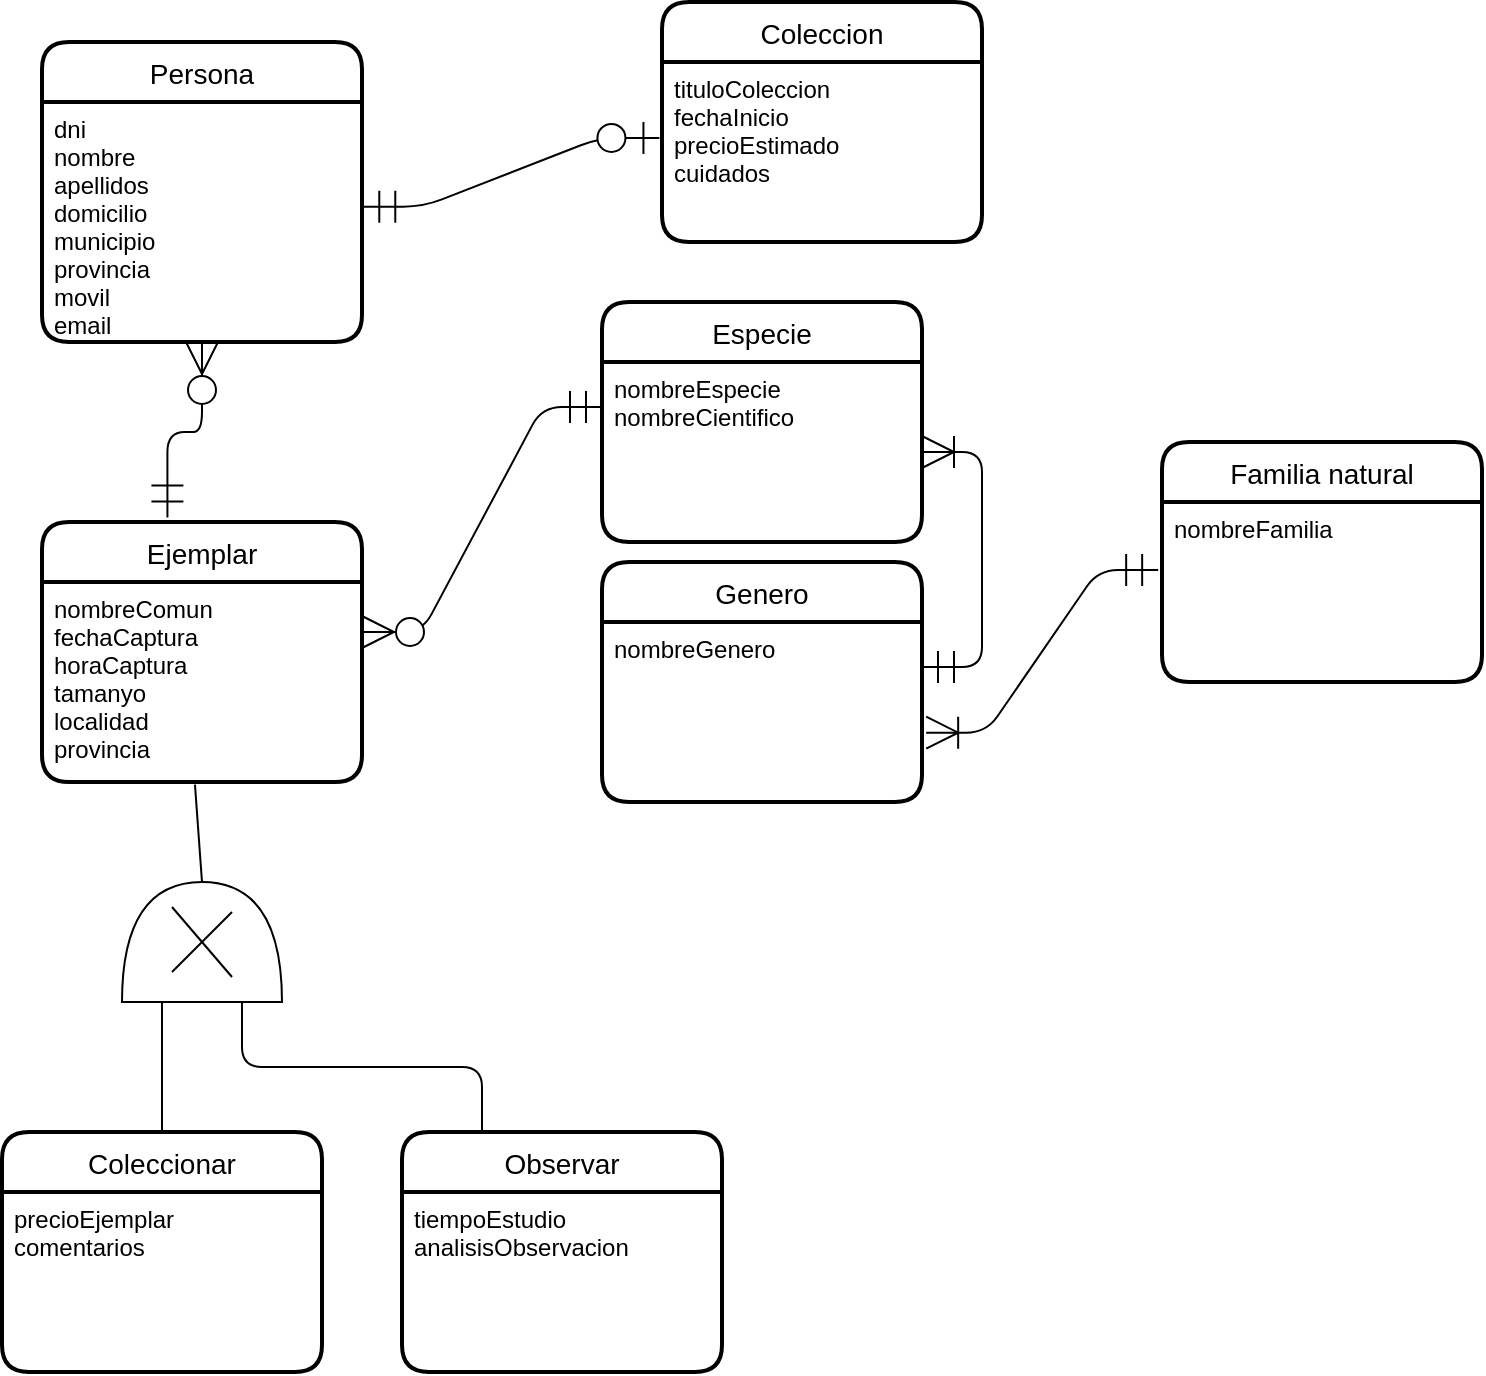 <mxfile version="15.3.5" type="device"><diagram id="a9fQ5domOc9FGB_NNMdu" name="Page-1"><mxGraphModel dx="652" dy="390" grid="1" gridSize="10" guides="1" tooltips="1" connect="1" arrows="1" fold="1" page="1" pageScale="1" pageWidth="827" pageHeight="1169" math="0" shadow="0"><root><mxCell id="0"/><mxCell id="1" parent="0"/><mxCell id="FMG6vYNVfReEuKsyCfdG-1" value="Persona" style="swimlane;childLayout=stackLayout;horizontal=1;startSize=30;horizontalStack=0;rounded=1;fontSize=14;fontStyle=0;strokeWidth=2;resizeParent=0;resizeLast=1;shadow=0;dashed=0;align=center;hachureGap=4;pointerEvents=0;" vertex="1" parent="1"><mxGeometry x="40" y="40" width="160" height="150" as="geometry"/></mxCell><mxCell id="FMG6vYNVfReEuKsyCfdG-2" value="dni&#10;nombre&#10;apellidos&#10;domicilio&#10;municipio&#10;provincia&#10;movil&#10;email" style="align=left;strokeColor=none;fillColor=none;spacingLeft=4;fontSize=12;verticalAlign=top;resizable=0;rotatable=0;part=1;" vertex="1" parent="FMG6vYNVfReEuKsyCfdG-1"><mxGeometry y="30" width="160" height="120" as="geometry"/></mxCell><mxCell id="FMG6vYNVfReEuKsyCfdG-3" value="Ejemplar" style="swimlane;childLayout=stackLayout;horizontal=1;startSize=30;horizontalStack=0;rounded=1;fontSize=14;fontStyle=0;strokeWidth=2;resizeParent=0;resizeLast=1;shadow=0;dashed=0;align=center;hachureGap=4;pointerEvents=0;" vertex="1" parent="1"><mxGeometry x="40" y="280" width="160" height="130" as="geometry"/></mxCell><mxCell id="FMG6vYNVfReEuKsyCfdG-4" value="nombreComun&#10;fechaCaptura&#10;horaCaptura&#10;tamanyo&#10;localidad&#10;provincia" style="align=left;strokeColor=none;fillColor=none;spacingLeft=4;fontSize=12;verticalAlign=top;resizable=0;rotatable=0;part=1;" vertex="1" parent="FMG6vYNVfReEuKsyCfdG-3"><mxGeometry y="30" width="160" height="100" as="geometry"/></mxCell><mxCell id="FMG6vYNVfReEuKsyCfdG-5" value="Especie" style="swimlane;childLayout=stackLayout;horizontal=1;startSize=30;horizontalStack=0;rounded=1;fontSize=14;fontStyle=0;strokeWidth=2;resizeParent=0;resizeLast=1;shadow=0;dashed=0;align=center;hachureGap=4;pointerEvents=0;" vertex="1" parent="1"><mxGeometry x="320" y="170" width="160" height="120" as="geometry"/></mxCell><mxCell id="FMG6vYNVfReEuKsyCfdG-6" value="nombreEspecie&#10;nombreCientifico" style="align=left;strokeColor=none;fillColor=none;spacingLeft=4;fontSize=12;verticalAlign=top;resizable=0;rotatable=0;part=1;" vertex="1" parent="FMG6vYNVfReEuKsyCfdG-5"><mxGeometry y="30" width="160" height="90" as="geometry"/></mxCell><mxCell id="FMG6vYNVfReEuKsyCfdG-7" value="Genero" style="swimlane;childLayout=stackLayout;horizontal=1;startSize=30;horizontalStack=0;rounded=1;fontSize=14;fontStyle=0;strokeWidth=2;resizeParent=0;resizeLast=1;shadow=0;dashed=0;align=center;hachureGap=4;pointerEvents=0;" vertex="1" parent="1"><mxGeometry x="320" y="300" width="160" height="120" as="geometry"/></mxCell><mxCell id="FMG6vYNVfReEuKsyCfdG-8" value="nombreGenero" style="align=left;strokeColor=none;fillColor=none;spacingLeft=4;fontSize=12;verticalAlign=top;resizable=0;rotatable=0;part=1;" vertex="1" parent="FMG6vYNVfReEuKsyCfdG-7"><mxGeometry y="30" width="160" height="90" as="geometry"/></mxCell><mxCell id="FMG6vYNVfReEuKsyCfdG-9" value="Familia natural" style="swimlane;childLayout=stackLayout;horizontal=1;startSize=30;horizontalStack=0;rounded=1;fontSize=14;fontStyle=0;strokeWidth=2;resizeParent=0;resizeLast=1;shadow=0;dashed=0;align=center;hachureGap=4;pointerEvents=0;" vertex="1" parent="1"><mxGeometry x="600" y="240" width="160" height="120" as="geometry"/></mxCell><mxCell id="FMG6vYNVfReEuKsyCfdG-10" value="nombreFamilia" style="align=left;strokeColor=none;fillColor=none;spacingLeft=4;fontSize=12;verticalAlign=top;resizable=0;rotatable=0;part=1;" vertex="1" parent="FMG6vYNVfReEuKsyCfdG-9"><mxGeometry y="30" width="160" height="90" as="geometry"/></mxCell><mxCell id="FMG6vYNVfReEuKsyCfdG-12" value="" style="edgeStyle=entityRelationEdgeStyle;fontSize=12;html=1;endArrow=ERzeroToMany;startArrow=ERmandOne;startSize=14;endSize=14;sourcePerimeterSpacing=8;targetPerimeterSpacing=8;entryX=1;entryY=0.25;entryDx=0;entryDy=0;exitX=0;exitY=0.25;exitDx=0;exitDy=0;" edge="1" parent="1" source="FMG6vYNVfReEuKsyCfdG-6" target="FMG6vYNVfReEuKsyCfdG-4"><mxGeometry width="100" height="100" relative="1" as="geometry"><mxPoint x="350" y="290" as="sourcePoint"/><mxPoint x="450" y="190" as="targetPoint"/></mxGeometry></mxCell><mxCell id="FMG6vYNVfReEuKsyCfdG-13" value="" style="edgeStyle=entityRelationEdgeStyle;fontSize=12;html=1;endArrow=ERoneToMany;startArrow=ERmandOne;startSize=14;endSize=14;sourcePerimeterSpacing=8;targetPerimeterSpacing=8;entryX=1;entryY=0.5;entryDx=0;entryDy=0;exitX=1;exitY=0.25;exitDx=0;exitDy=0;" edge="1" parent="1" source="FMG6vYNVfReEuKsyCfdG-8" target="FMG6vYNVfReEuKsyCfdG-6"><mxGeometry width="100" height="100" relative="1" as="geometry"><mxPoint x="350" y="290" as="sourcePoint"/><mxPoint x="450" y="190" as="targetPoint"/></mxGeometry></mxCell><mxCell id="FMG6vYNVfReEuKsyCfdG-14" value="" style="edgeStyle=entityRelationEdgeStyle;fontSize=12;html=1;endArrow=ERoneToMany;startArrow=ERmandOne;startSize=14;endSize=14;sourcePerimeterSpacing=8;targetPerimeterSpacing=8;entryX=1.013;entryY=0.615;entryDx=0;entryDy=0;entryPerimeter=0;exitX=-0.012;exitY=0.378;exitDx=0;exitDy=0;exitPerimeter=0;" edge="1" parent="1" source="FMG6vYNVfReEuKsyCfdG-10" target="FMG6vYNVfReEuKsyCfdG-8"><mxGeometry width="100" height="100" relative="1" as="geometry"><mxPoint x="350" y="290" as="sourcePoint"/><mxPoint x="450" y="190" as="targetPoint"/></mxGeometry></mxCell><mxCell id="FMG6vYNVfReEuKsyCfdG-15" value="Coleccionar" style="swimlane;childLayout=stackLayout;horizontal=1;startSize=30;horizontalStack=0;rounded=1;fontSize=14;fontStyle=0;strokeWidth=2;resizeParent=0;resizeLast=1;shadow=0;dashed=0;align=center;hachureGap=4;pointerEvents=0;" vertex="1" parent="1"><mxGeometry x="20" y="585" width="160" height="120" as="geometry"/></mxCell><mxCell id="FMG6vYNVfReEuKsyCfdG-16" value="precioEjemplar&#10;comentarios" style="align=left;strokeColor=none;fillColor=none;spacingLeft=4;fontSize=12;verticalAlign=top;resizable=0;rotatable=0;part=1;" vertex="1" parent="FMG6vYNVfReEuKsyCfdG-15"><mxGeometry y="30" width="160" height="90" as="geometry"/></mxCell><mxCell id="FMG6vYNVfReEuKsyCfdG-17" value="Observar" style="swimlane;childLayout=stackLayout;horizontal=1;startSize=30;horizontalStack=0;rounded=1;fontSize=14;fontStyle=0;strokeWidth=2;resizeParent=0;resizeLast=1;shadow=0;dashed=0;align=center;hachureGap=4;pointerEvents=0;" vertex="1" parent="1"><mxGeometry x="220" y="585" width="160" height="120" as="geometry"/></mxCell><mxCell id="FMG6vYNVfReEuKsyCfdG-18" value="tiempoEstudio&#10;analisisObservacion" style="align=left;strokeColor=none;fillColor=none;spacingLeft=4;fontSize=12;verticalAlign=top;resizable=0;rotatable=0;part=1;" vertex="1" parent="FMG6vYNVfReEuKsyCfdG-17"><mxGeometry y="30" width="160" height="90" as="geometry"/></mxCell><mxCell id="FMG6vYNVfReEuKsyCfdG-19" value="Coleccion" style="swimlane;childLayout=stackLayout;horizontal=1;startSize=30;horizontalStack=0;rounded=1;fontSize=14;fontStyle=0;strokeWidth=2;resizeParent=0;resizeLast=1;shadow=0;dashed=0;align=center;hachureGap=4;pointerEvents=0;" vertex="1" parent="1"><mxGeometry x="350" y="20" width="160" height="120" as="geometry"/></mxCell><mxCell id="FMG6vYNVfReEuKsyCfdG-20" value="tituloColeccion&#10;fechaInicio&#10;precioEstimado&#10;cuidados" style="align=left;strokeColor=none;fillColor=none;spacingLeft=4;fontSize=12;verticalAlign=top;resizable=0;rotatable=0;part=1;" vertex="1" parent="FMG6vYNVfReEuKsyCfdG-19"><mxGeometry y="30" width="160" height="90" as="geometry"/></mxCell><mxCell id="FMG6vYNVfReEuKsyCfdG-21" value="" style="fontSize=12;html=1;endArrow=ERzeroToMany;startArrow=ERmandOne;startSize=14;endSize=14;sourcePerimeterSpacing=8;targetPerimeterSpacing=8;entryX=0.5;entryY=1;entryDx=0;entryDy=0;exitX=0.392;exitY=-0.017;exitDx=0;exitDy=0;exitPerimeter=0;edgeStyle=orthogonalEdgeStyle;" edge="1" parent="1" source="FMG6vYNVfReEuKsyCfdG-3" target="FMG6vYNVfReEuKsyCfdG-2"><mxGeometry width="100" height="100" relative="1" as="geometry"><mxPoint x="50" y="280" as="sourcePoint"/><mxPoint x="150" y="180" as="targetPoint"/></mxGeometry></mxCell><mxCell id="FMG6vYNVfReEuKsyCfdG-22" value="" style="edgeStyle=entityRelationEdgeStyle;fontSize=12;html=1;endArrow=ERzeroToOne;startArrow=ERmandOne;startSize=14;endSize=14;sourcePerimeterSpacing=8;targetPerimeterSpacing=8;entryX=-0.008;entryY=0.422;entryDx=0;entryDy=0;entryPerimeter=0;exitX=1.004;exitY=0.436;exitDx=0;exitDy=0;exitPerimeter=0;" edge="1" parent="1" source="FMG6vYNVfReEuKsyCfdG-2" target="FMG6vYNVfReEuKsyCfdG-20"><mxGeometry width="100" height="100" relative="1" as="geometry"><mxPoint x="350" y="290" as="sourcePoint"/><mxPoint x="450" y="190" as="targetPoint"/></mxGeometry></mxCell><mxCell id="FMG6vYNVfReEuKsyCfdG-23" value="" style="shape=or;whiteSpace=wrap;html=1;hachureGap=4;pointerEvents=0;rotation=-90;" vertex="1" parent="1"><mxGeometry x="90" y="450" width="60" height="80" as="geometry"/></mxCell><mxCell id="FMG6vYNVfReEuKsyCfdG-24" value="" style="endArrow=none;html=1;startSize=14;endSize=14;sourcePerimeterSpacing=8;targetPerimeterSpacing=8;entryX=0;entryY=0.75;entryDx=0;entryDy=0;entryPerimeter=0;exitX=0.25;exitY=0;exitDx=0;exitDy=0;edgeStyle=orthogonalEdgeStyle;" edge="1" parent="1" source="FMG6vYNVfReEuKsyCfdG-17" target="FMG6vYNVfReEuKsyCfdG-23"><mxGeometry width="50" height="50" relative="1" as="geometry"><mxPoint x="380" y="630" as="sourcePoint"/><mxPoint x="430" y="580" as="targetPoint"/></mxGeometry></mxCell><mxCell id="FMG6vYNVfReEuKsyCfdG-25" value="" style="endArrow=none;html=1;startSize=14;endSize=14;sourcePerimeterSpacing=8;targetPerimeterSpacing=8;entryX=0;entryY=0.25;entryDx=0;entryDy=0;entryPerimeter=0;exitX=0.5;exitY=0;exitDx=0;exitDy=0;" edge="1" parent="1" source="FMG6vYNVfReEuKsyCfdG-15" target="FMG6vYNVfReEuKsyCfdG-23"><mxGeometry width="50" height="50" relative="1" as="geometry"><mxPoint x="380" y="630" as="sourcePoint"/><mxPoint x="430" y="580" as="targetPoint"/></mxGeometry></mxCell><mxCell id="FMG6vYNVfReEuKsyCfdG-26" value="" style="endArrow=none;html=1;startSize=14;endSize=14;sourcePerimeterSpacing=8;targetPerimeterSpacing=8;" edge="1" parent="1"><mxGeometry width="50" height="50" relative="1" as="geometry"><mxPoint x="105" y="505" as="sourcePoint"/><mxPoint x="135" y="475" as="targetPoint"/></mxGeometry></mxCell><mxCell id="FMG6vYNVfReEuKsyCfdG-27" value="" style="endArrow=none;html=1;startSize=14;endSize=14;sourcePerimeterSpacing=8;targetPerimeterSpacing=8;" edge="1" parent="1"><mxGeometry width="50" height="50" relative="1" as="geometry"><mxPoint x="135" y="507.5" as="sourcePoint"/><mxPoint x="105" y="472.5" as="targetPoint"/></mxGeometry></mxCell><mxCell id="FMG6vYNVfReEuKsyCfdG-28" value="" style="endArrow=none;html=1;startSize=14;endSize=14;sourcePerimeterSpacing=8;targetPerimeterSpacing=8;entryX=0.478;entryY=1.013;entryDx=0;entryDy=0;entryPerimeter=0;exitX=1;exitY=0.5;exitDx=0;exitDy=0;exitPerimeter=0;" edge="1" parent="1" source="FMG6vYNVfReEuKsyCfdG-23" target="FMG6vYNVfReEuKsyCfdG-4"><mxGeometry width="50" height="50" relative="1" as="geometry"><mxPoint x="130" y="550" as="sourcePoint"/><mxPoint x="180" y="500" as="targetPoint"/></mxGeometry></mxCell></root></mxGraphModel></diagram></mxfile>